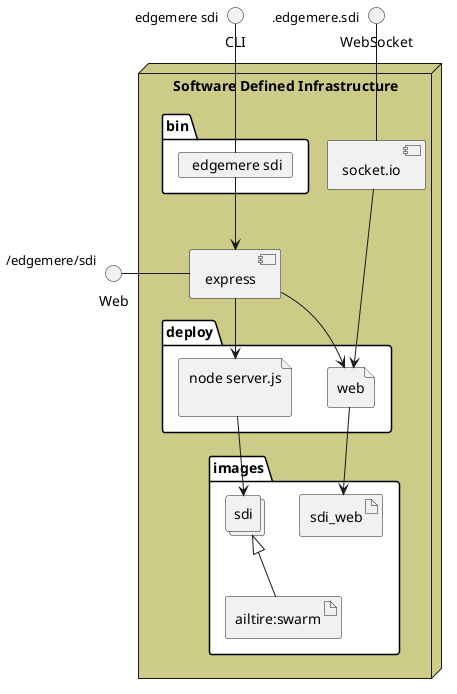 @startuml
  interface CLI
  interface Web
  interface WebSocket
node "Software Defined Infrastructure" #cccc88 {
  component express as REST
  component socket.io as socket
  folder bin #ffffff {
    card " edgemere sdi" as binName
  }
  binName --> REST

  folder deploy #ffffff {
      file "node server.js\n" as sdi_container
      REST --> sdi_container

  
    file "web" as web_container
    REST --> web_container
    socket ---> web_container
  
  }
  folder images #ffffff {
    collections "sdi" as sdiimage
    artifact "ailtire:swarm" as ailtireswarm
    sdiimage <|-- ailtireswarm
    sdi_container --> sdiimage

  
      artifact "sdi_web" as sdi_web
      web_container --> sdi_web
    
  }
}
CLI " edgemere sdi" -- binName
Web "/edgemere/sdi" - REST
WebSocket ".edgemere.sdi" -- socket

@enduml
